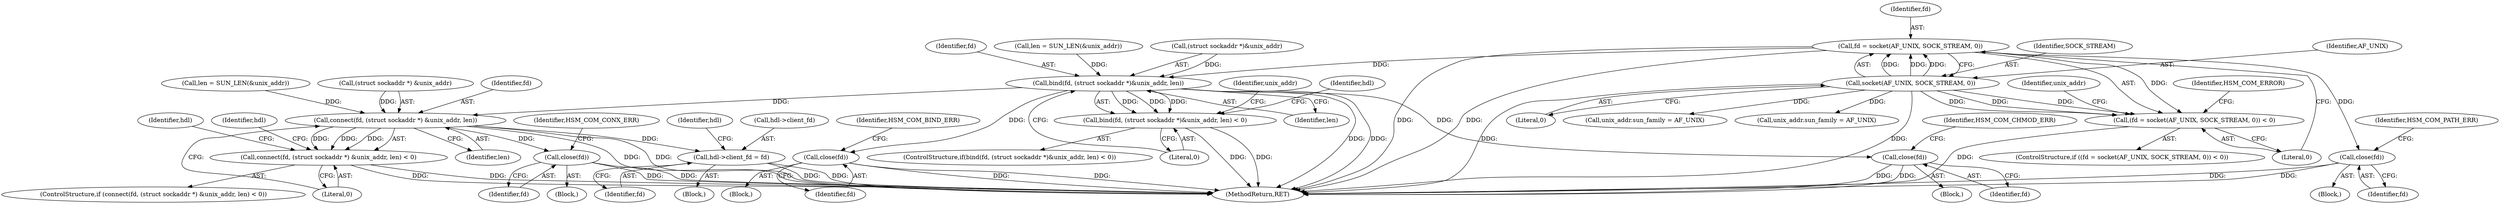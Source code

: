 digraph "0_opa-ff_c5759e7b76f5bf844be6c6641cc1b356bbc83869_0@API" {
"1000108" [label="(Call,fd = socket(AF_UNIX, SOCK_STREAM, 0))"];
"1000110" [label="(Call,socket(AF_UNIX, SOCK_STREAM, 0))"];
"1000107" [label="(Call,(fd = socket(AF_UNIX, SOCK_STREAM, 0)) < 0)"];
"1000140" [label="(Call,close(fd))"];
"1000167" [label="(Call,bind(fd, (struct sockaddr *)&unix_addr, len))"];
"1000166" [label="(Call,bind(fd, (struct sockaddr *)&unix_addr, len) < 0)"];
"1000180" [label="(Call,close(fd))"];
"1000197" [label="(Call,close(fd))"];
"1000242" [label="(Call,connect(fd, (struct sockaddr *) &unix_addr, len))"];
"1000241" [label="(Call,connect(fd, (struct sockaddr *) &unix_addr, len) < 0)"];
"1000255" [label="(Call,close(fd))"];
"1000259" [label="(Call,hdl->client_fd = fd)"];
"1000263" [label="(Identifier,fd)"];
"1000165" [label="(ControlStructure,if(bind(fd, (struct sockaddr *)&unix_addr, len) < 0))"];
"1000180" [label="(Call,close(fd))"];
"1000113" [label="(Literal,0)"];
"1000200" [label="(Identifier,HSM_COM_CHMOD_ERR)"];
"1000242" [label="(Call,connect(fd, (struct sockaddr *) &unix_addr, len))"];
"1000259" [label="(Call,hdl->client_fd = fd)"];
"1000181" [label="(Identifier,fd)"];
"1000124" [label="(Call,unix_addr.sun_family = AF_UNIX)"];
"1000143" [label="(Identifier,HSM_COM_PATH_ERR)"];
"1000198" [label="(Identifier,fd)"];
"1000241" [label="(Call,connect(fd, (struct sockaddr *) &unix_addr, len) < 0)"];
"1000235" [label="(Call,len = SUN_LEN(&unix_addr))"];
"1000167" [label="(Call,bind(fd, (struct sockaddr *)&unix_addr, len))"];
"1000256" [label="(Identifier,fd)"];
"1000183" [label="(Identifier,HSM_COM_BIND_ERR)"];
"1000255" [label="(Call,close(fd))"];
"1000249" [label="(Literal,0)"];
"1000243" [label="(Identifier,fd)"];
"1000120" [label="(Identifier,unix_addr)"];
"1000169" [label="(Call,(struct sockaddr *)&unix_addr)"];
"1000258" [label="(Identifier,HSM_COM_CONX_ERR)"];
"1000174" [label="(Literal,0)"];
"1000240" [label="(ControlStructure,if (connect(fd, (struct sockaddr *) &unix_addr, len) < 0))"];
"1000178" [label="(Identifier,hdl)"];
"1000253" [label="(Identifier,hdl)"];
"1000166" [label="(Call,bind(fd, (struct sockaddr *)&unix_addr, len) < 0)"];
"1000110" [label="(Call,socket(AF_UNIX, SOCK_STREAM, 0))"];
"1000111" [label="(Identifier,AF_UNIX)"];
"1000192" [label="(Block,)"];
"1000244" [label="(Call,(struct sockaddr *) &unix_addr)"];
"1000168" [label="(Identifier,fd)"];
"1000108" [label="(Call,fd = socket(AF_UNIX, SOCK_STREAM, 0))"];
"1000117" [label="(Identifier,HSM_COM_ERROR)"];
"1000106" [label="(ControlStructure,if ((fd = socket(AF_UNIX, SOCK_STREAM, 0)) < 0))"];
"1000139" [label="(Block,)"];
"1000188" [label="(Identifier,unix_addr)"];
"1000207" [label="(Call,unix_addr.sun_family = AF_UNIX)"];
"1000175" [label="(Block,)"];
"1000261" [label="(Identifier,hdl)"];
"1000285" [label="(MethodReturn,RET)"];
"1000140" [label="(Call,close(fd))"];
"1000260" [label="(Call,hdl->client_fd)"];
"1000197" [label="(Call,close(fd))"];
"1000250" [label="(Block,)"];
"1000248" [label="(Identifier,len)"];
"1000173" [label="(Identifier,len)"];
"1000102" [label="(Block,)"];
"1000114" [label="(Literal,0)"];
"1000112" [label="(Identifier,SOCK_STREAM)"];
"1000156" [label="(Call,len = SUN_LEN(&unix_addr))"];
"1000141" [label="(Identifier,fd)"];
"1000109" [label="(Identifier,fd)"];
"1000107" [label="(Call,(fd = socket(AF_UNIX, SOCK_STREAM, 0)) < 0)"];
"1000266" [label="(Identifier,hdl)"];
"1000108" -> "1000107"  [label="AST: "];
"1000108" -> "1000110"  [label="CFG: "];
"1000109" -> "1000108"  [label="AST: "];
"1000110" -> "1000108"  [label="AST: "];
"1000114" -> "1000108"  [label="CFG: "];
"1000108" -> "1000285"  [label="DDG: "];
"1000108" -> "1000285"  [label="DDG: "];
"1000108" -> "1000107"  [label="DDG: "];
"1000110" -> "1000108"  [label="DDG: "];
"1000110" -> "1000108"  [label="DDG: "];
"1000110" -> "1000108"  [label="DDG: "];
"1000108" -> "1000140"  [label="DDG: "];
"1000108" -> "1000167"  [label="DDG: "];
"1000110" -> "1000113"  [label="CFG: "];
"1000111" -> "1000110"  [label="AST: "];
"1000112" -> "1000110"  [label="AST: "];
"1000113" -> "1000110"  [label="AST: "];
"1000110" -> "1000285"  [label="DDG: "];
"1000110" -> "1000285"  [label="DDG: "];
"1000110" -> "1000107"  [label="DDG: "];
"1000110" -> "1000107"  [label="DDG: "];
"1000110" -> "1000107"  [label="DDG: "];
"1000110" -> "1000124"  [label="DDG: "];
"1000110" -> "1000207"  [label="DDG: "];
"1000107" -> "1000106"  [label="AST: "];
"1000107" -> "1000114"  [label="CFG: "];
"1000114" -> "1000107"  [label="AST: "];
"1000117" -> "1000107"  [label="CFG: "];
"1000120" -> "1000107"  [label="CFG: "];
"1000107" -> "1000285"  [label="DDG: "];
"1000140" -> "1000139"  [label="AST: "];
"1000140" -> "1000141"  [label="CFG: "];
"1000141" -> "1000140"  [label="AST: "];
"1000143" -> "1000140"  [label="CFG: "];
"1000140" -> "1000285"  [label="DDG: "];
"1000140" -> "1000285"  [label="DDG: "];
"1000167" -> "1000166"  [label="AST: "];
"1000167" -> "1000173"  [label="CFG: "];
"1000168" -> "1000167"  [label="AST: "];
"1000169" -> "1000167"  [label="AST: "];
"1000173" -> "1000167"  [label="AST: "];
"1000174" -> "1000167"  [label="CFG: "];
"1000167" -> "1000285"  [label="DDG: "];
"1000167" -> "1000285"  [label="DDG: "];
"1000167" -> "1000166"  [label="DDG: "];
"1000167" -> "1000166"  [label="DDG: "];
"1000167" -> "1000166"  [label="DDG: "];
"1000169" -> "1000167"  [label="DDG: "];
"1000156" -> "1000167"  [label="DDG: "];
"1000167" -> "1000180"  [label="DDG: "];
"1000167" -> "1000197"  [label="DDG: "];
"1000167" -> "1000242"  [label="DDG: "];
"1000166" -> "1000165"  [label="AST: "];
"1000166" -> "1000174"  [label="CFG: "];
"1000174" -> "1000166"  [label="AST: "];
"1000178" -> "1000166"  [label="CFG: "];
"1000188" -> "1000166"  [label="CFG: "];
"1000166" -> "1000285"  [label="DDG: "];
"1000166" -> "1000285"  [label="DDG: "];
"1000180" -> "1000175"  [label="AST: "];
"1000180" -> "1000181"  [label="CFG: "];
"1000181" -> "1000180"  [label="AST: "];
"1000183" -> "1000180"  [label="CFG: "];
"1000180" -> "1000285"  [label="DDG: "];
"1000180" -> "1000285"  [label="DDG: "];
"1000197" -> "1000192"  [label="AST: "];
"1000197" -> "1000198"  [label="CFG: "];
"1000198" -> "1000197"  [label="AST: "];
"1000200" -> "1000197"  [label="CFG: "];
"1000197" -> "1000285"  [label="DDG: "];
"1000197" -> "1000285"  [label="DDG: "];
"1000242" -> "1000241"  [label="AST: "];
"1000242" -> "1000248"  [label="CFG: "];
"1000243" -> "1000242"  [label="AST: "];
"1000244" -> "1000242"  [label="AST: "];
"1000248" -> "1000242"  [label="AST: "];
"1000249" -> "1000242"  [label="CFG: "];
"1000242" -> "1000285"  [label="DDG: "];
"1000242" -> "1000285"  [label="DDG: "];
"1000242" -> "1000241"  [label="DDG: "];
"1000242" -> "1000241"  [label="DDG: "];
"1000242" -> "1000241"  [label="DDG: "];
"1000244" -> "1000242"  [label="DDG: "];
"1000235" -> "1000242"  [label="DDG: "];
"1000242" -> "1000255"  [label="DDG: "];
"1000242" -> "1000259"  [label="DDG: "];
"1000241" -> "1000240"  [label="AST: "];
"1000241" -> "1000249"  [label="CFG: "];
"1000249" -> "1000241"  [label="AST: "];
"1000253" -> "1000241"  [label="CFG: "];
"1000261" -> "1000241"  [label="CFG: "];
"1000241" -> "1000285"  [label="DDG: "];
"1000241" -> "1000285"  [label="DDG: "];
"1000255" -> "1000250"  [label="AST: "];
"1000255" -> "1000256"  [label="CFG: "];
"1000256" -> "1000255"  [label="AST: "];
"1000258" -> "1000255"  [label="CFG: "];
"1000255" -> "1000285"  [label="DDG: "];
"1000255" -> "1000285"  [label="DDG: "];
"1000259" -> "1000102"  [label="AST: "];
"1000259" -> "1000263"  [label="CFG: "];
"1000260" -> "1000259"  [label="AST: "];
"1000263" -> "1000259"  [label="AST: "];
"1000266" -> "1000259"  [label="CFG: "];
"1000259" -> "1000285"  [label="DDG: "];
"1000259" -> "1000285"  [label="DDG: "];
}
